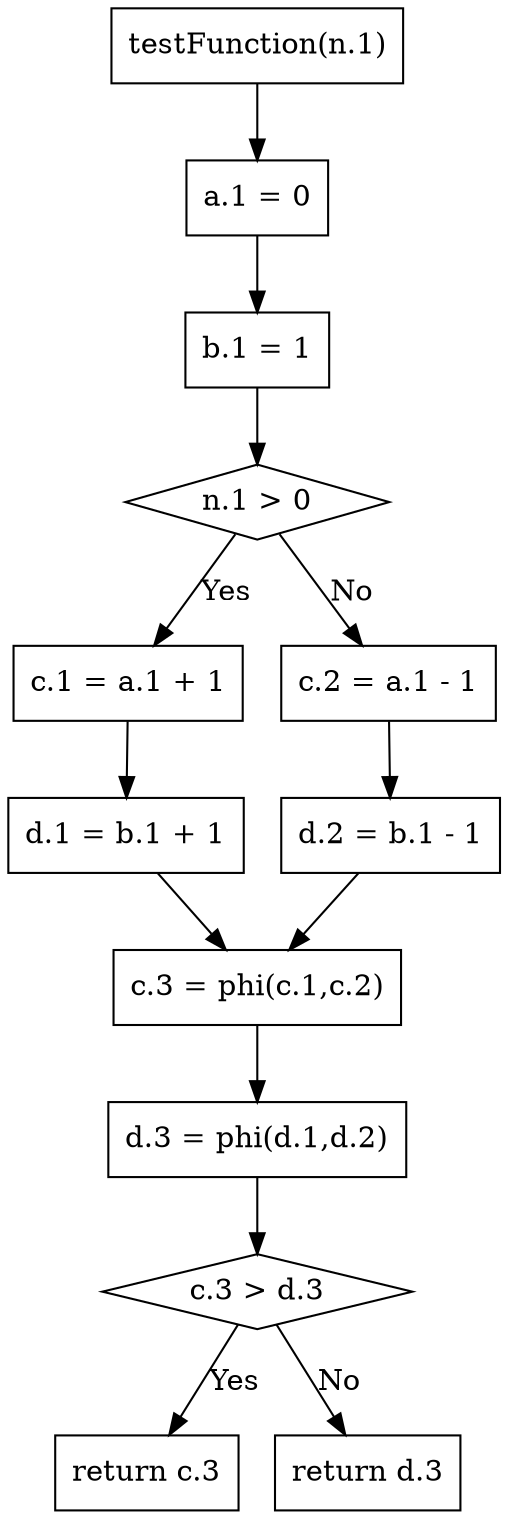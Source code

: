 digraph "gr" {
"1" ["label"="testFunction(n.1)","shape"="box"]
"2" ["label"="a.1 = 0","shape"="box"]
"3" ["label"="b.1 = 1","shape"="box"]
"4" ["label"="n.1 > 0","shape"="diamond"]
"5" ["label"="c.1 = a.1 + 1","shape"="box"]
"6" ["label"="d.1 = b.1 + 1","shape"="box"]
"7" ["label"="c.2 = a.1 - 1","shape"="box"]
"8" ["label"="d.2 = b.1 - 1","shape"="box"]
"9" ["label"="c.3 = phi(c.1,c.2)","shape"="box"]
"10" ["label"="d.3 = phi(d.1,d.2)","shape"="box"]
"11" ["label"="c.3 > d.3","shape"="diamond"]
"12" ["label"="return c.3","shape"="box"]
"13" ["label"="return d.3","shape"="box"]
"1" -> "2" ["label"=""]
"2" -> "3" ["label"=""]
"3" -> "4" ["label"=""]
"4" -> "5" ["label"="Yes"]
"5" -> "6" ["label"=""]
"6" -> "9" ["label"=""]
"4" -> "7" ["label"="No"]
"7" -> "8" ["label"=""]
"8" -> "9" ["label"=""]
"9" -> "10" ["label"=""]
"10" -> "11" ["label"=""]
"11" -> "12" ["label"="Yes"]
"11" -> "13" ["label"="No"]
}